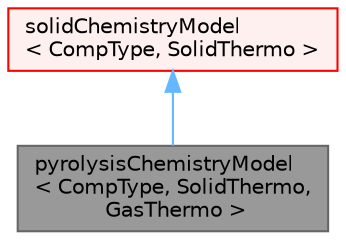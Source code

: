 digraph "pyrolysisChemistryModel&lt; CompType, SolidThermo, GasThermo &gt;"
{
 // LATEX_PDF_SIZE
  bgcolor="transparent";
  edge [fontname=Helvetica,fontsize=10,labelfontname=Helvetica,labelfontsize=10];
  node [fontname=Helvetica,fontsize=10,shape=box,height=0.2,width=0.4];
  Node1 [id="Node000001",label="pyrolysisChemistryModel\l\< CompType, SolidThermo,\l GasThermo \>",height=0.2,width=0.4,color="gray40", fillcolor="grey60", style="filled", fontcolor="black",tooltip="Pyrolysis chemistry model. It includes gas phase in the solid reaction."];
  Node2 -> Node1 [id="edge1_Node000001_Node000002",dir="back",color="steelblue1",style="solid",tooltip=" "];
  Node2 [id="Node000002",label="solidChemistryModel\l\< CompType, SolidThermo \>",height=0.2,width=0.4,color="red", fillcolor="#FFF0F0", style="filled",URL="$classFoam_1_1solidChemistryModel.html",tooltip="Extends base solid chemistry model by adding a thermo package, and ODE functions."];
}
